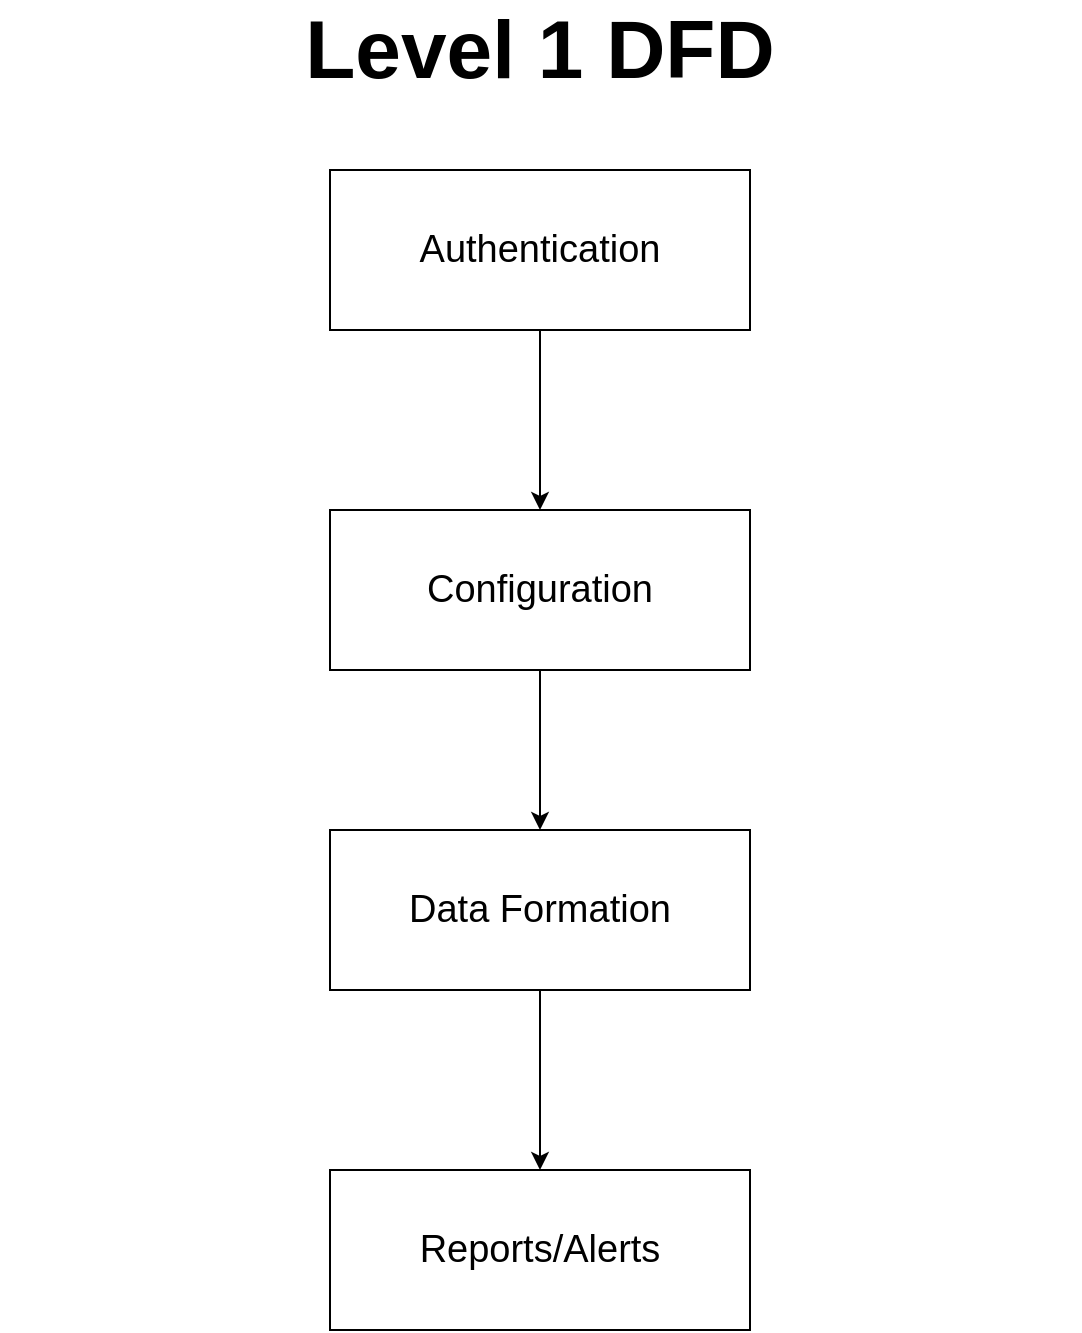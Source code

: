 <mxfile version="12.2.3" type="github" pages="3"><diagram id="sYolEMO7x1bnVBzxHv9_" name="0 level"><mxGraphModel dx="1408" dy="709" grid="1" gridSize="10" guides="1" tooltips="1" connect="1" arrows="1" fold="1" page="1" pageScale="1" pageWidth="1400" pageHeight="850" math="0" shadow="0"><root><mxCell id="Y23teiY9AhrPDLY2uypP-0"/><mxCell id="Y23teiY9AhrPDLY2uypP-1" parent="Y23teiY9AhrPDLY2uypP-0"/><mxCell id="fuQP-IABjERO6TRaUcow-0" style="edgeStyle=orthogonalEdgeStyle;rounded=0;orthogonalLoop=1;jettySize=auto;html=1;entryX=0.5;entryY=0;entryDx=0;entryDy=0;" edge="1" parent="Y23teiY9AhrPDLY2uypP-1" source="fuQP-IABjERO6TRaUcow-1" target="fuQP-IABjERO6TRaUcow-3"><mxGeometry relative="1" as="geometry"/></mxCell><mxCell id="fuQP-IABjERO6TRaUcow-1" value="&lt;font style=&quot;font-size: 19px&quot;&gt;Authentication&lt;/font&gt;" style="rounded=0;whiteSpace=wrap;html=1;" vertex="1" parent="Y23teiY9AhrPDLY2uypP-1"><mxGeometry x="545" y="150" width="210" height="80" as="geometry"/></mxCell><mxCell id="fuQP-IABjERO6TRaUcow-2" style="edgeStyle=orthogonalEdgeStyle;rounded=0;orthogonalLoop=1;jettySize=auto;html=1;entryX=0.5;entryY=0;entryDx=0;entryDy=0;" edge="1" parent="Y23teiY9AhrPDLY2uypP-1" source="fuQP-IABjERO6TRaUcow-3" target="fuQP-IABjERO6TRaUcow-5"><mxGeometry relative="1" as="geometry"/></mxCell><mxCell id="fuQP-IABjERO6TRaUcow-3" value="&lt;font style=&quot;font-size: 19px&quot;&gt;Configuration&lt;/font&gt;" style="rounded=0;whiteSpace=wrap;html=1;" vertex="1" parent="Y23teiY9AhrPDLY2uypP-1"><mxGeometry x="545" y="320" width="210" height="80" as="geometry"/></mxCell><mxCell id="fuQP-IABjERO6TRaUcow-4" style="edgeStyle=orthogonalEdgeStyle;rounded=0;orthogonalLoop=1;jettySize=auto;html=1;" edge="1" parent="Y23teiY9AhrPDLY2uypP-1" source="fuQP-IABjERO6TRaUcow-5" target="fuQP-IABjERO6TRaUcow-6"><mxGeometry relative="1" as="geometry"/></mxCell><mxCell id="fuQP-IABjERO6TRaUcow-5" value="&lt;span style=&quot;font-size: 19px&quot;&gt;Data Formation&lt;/span&gt;" style="rounded=0;whiteSpace=wrap;html=1;" vertex="1" parent="Y23teiY9AhrPDLY2uypP-1"><mxGeometry x="545" y="480" width="210" height="80" as="geometry"/></mxCell><mxCell id="fuQP-IABjERO6TRaUcow-6" value="&lt;span style=&quot;font-size: 19px&quot;&gt;Reports/Alerts&lt;/span&gt;" style="rounded=0;whiteSpace=wrap;html=1;" vertex="1" parent="Y23teiY9AhrPDLY2uypP-1"><mxGeometry x="545" y="650" width="210" height="80" as="geometry"/></mxCell><mxCell id="fuQP-IABjERO6TRaUcow-7" value="&lt;font size=&quot;1&quot;&gt;&lt;b style=&quot;font-size: 41px&quot;&gt;Level 1 DFD&lt;/b&gt;&lt;/font&gt;" style="text;html=1;strokeColor=none;fillColor=none;align=center;verticalAlign=middle;whiteSpace=wrap;rounded=0;" vertex="1" parent="Y23teiY9AhrPDLY2uypP-1"><mxGeometry x="380" y="80" width="540" height="20" as="geometry"/></mxCell></root></mxGraphModel></diagram><diagram id="sIn61dlI7IimTS-FpQdR" name="Level 1"><mxGraphModel dx="1384" dy="758" grid="1" gridSize="12" guides="1" tooltips="1" connect="1" arrows="1" fold="1" page="1" pageScale="1" pageWidth="1400" pageHeight="850" math="0" shadow="1"><root><mxCell id="J1TFB3-C6k2mU7OIHsZn-0"/><mxCell id="J1TFB3-C6k2mU7OIHsZn-1" parent="J1TFB3-C6k2mU7OIHsZn-0"/><mxCell id="g89EgSyE2JbiUygtqpxn-1" style="edgeStyle=orthogonalEdgeStyle;rounded=0;orthogonalLoop=1;jettySize=auto;html=1;entryX=-0.007;entryY=-0.077;entryDx=0;entryDy=0;entryPerimeter=0;" parent="J1TFB3-C6k2mU7OIHsZn-1" source="g89EgSyE2JbiUygtqpxn-0" target="SYWLFK7y2RSN7HpQDPer-1" edge="1"><mxGeometry relative="1" as="geometry"><mxPoint x="360" y="165" as="targetPoint"/></mxGeometry></mxCell><mxCell id="SYWLFK7y2RSN7HpQDPer-8" style="edgeStyle=orthogonalEdgeStyle;rounded=0;orthogonalLoop=1;jettySize=auto;html=1;" parent="J1TFB3-C6k2mU7OIHsZn-1" source="g89EgSyE2JbiUygtqpxn-0" target="SYWLFK7y2RSN7HpQDPer-6" edge="1"><mxGeometry relative="1" as="geometry"/></mxCell><mxCell id="g89EgSyE2JbiUygtqpxn-0" value="Authentication" style="whiteSpace=wrap;html=1;rounded=0;shadow=0;comic=0;labelBackgroundColor=none;strokeWidth=1;fontFamily=Verdana;fontSize=12;align=center;" parent="J1TFB3-C6k2mU7OIHsZn-1" vertex="1"><mxGeometry x="120" y="140" width="120" height="50" as="geometry"/></mxCell><mxCell id="QR2VDmvSfhfrPdsQdksy-2" style="edgeStyle=orthogonalEdgeStyle;rounded=0;orthogonalLoop=1;jettySize=auto;html=1;" parent="J1TFB3-C6k2mU7OIHsZn-1" source="SYWLFK7y2RSN7HpQDPer-0" target="QR2VDmvSfhfrPdsQdksy-3" edge="1"><mxGeometry relative="1" as="geometry"><mxPoint x="510" y="250" as="targetPoint"/></mxGeometry></mxCell><mxCell id="bk3HG6lC0chDed0ZM-xP-0" style="edgeStyle=orthogonalEdgeStyle;rounded=0;orthogonalLoop=1;jettySize=auto;html=1;entryX=-0.033;entryY=0.66;entryDx=0;entryDy=0;entryPerimeter=0;" parent="J1TFB3-C6k2mU7OIHsZn-1" source="SYWLFK7y2RSN7HpQDPer-0" target="QR2VDmvSfhfrPdsQdksy-10" edge="1"><mxGeometry relative="1" as="geometry"/></mxCell><mxCell id="SYWLFK7y2RSN7HpQDPer-0" value="1.0" style="swimlane;html=1;fontStyle=0;childLayout=stackLayout;horizontal=1;startSize=26;fillColor=#e0e0e0;horizontalStack=0;resizeParent=1;resizeLast=0;collapsible=1;marginBottom=0;swimlaneFillColor=#ffffff;align=center;rounded=1;shadow=0;comic=0;labelBackgroundColor=none;strokeWidth=1;fontFamily=Verdana;fontSize=12" parent="J1TFB3-C6k2mU7OIHsZn-1" vertex="1"><mxGeometry x="310" y="141" width="140" height="52" as="geometry"/></mxCell><mxCell id="SYWLFK7y2RSN7HpQDPer-1" value="Admin Login" style="text;html=1;strokeColor=none;fillColor=none;spacingLeft=4;spacingRight=4;whiteSpace=wrap;overflow=hidden;rotatable=0;points=[[0,0.5],[1,0.5]];portConstraint=eastwest;align=center;" parent="SYWLFK7y2RSN7HpQDPer-0" vertex="1"><mxGeometry y="26" width="140" height="26" as="geometry"/></mxCell><mxCell id="SYWLFK7y2RSN7HpQDPer-6" value="1.0" style="swimlane;html=1;fontStyle=0;childLayout=stackLayout;horizontal=1;startSize=26;fillColor=#e0e0e0;horizontalStack=0;resizeParent=1;resizeLast=0;collapsible=1;marginBottom=0;swimlaneFillColor=#ffffff;align=center;rounded=1;shadow=0;comic=0;labelBackgroundColor=none;strokeWidth=1;fontFamily=Verdana;fontSize=12" parent="J1TFB3-C6k2mU7OIHsZn-1" vertex="1"><mxGeometry x="110" y="300" width="140" height="52" as="geometry"/></mxCell><mxCell id="SYWLFK7y2RSN7HpQDPer-7" value="User Login" style="text;html=1;strokeColor=none;fillColor=none;spacingLeft=4;spacingRight=4;whiteSpace=wrap;overflow=hidden;rotatable=0;points=[[0,0.5],[1,0.5]];portConstraint=eastwest;align=center;" parent="SYWLFK7y2RSN7HpQDPer-6" vertex="1"><mxGeometry y="26" width="140" height="26" as="geometry"/></mxCell><mxCell id="QR2VDmvSfhfrPdsQdksy-3" value="1.0" style="swimlane;html=1;fontStyle=0;childLayout=stackLayout;horizontal=1;startSize=26;fillColor=#e0e0e0;horizontalStack=0;resizeParent=1;resizeLast=0;collapsible=1;marginBottom=0;swimlaneFillColor=#ffffff;align=center;rounded=1;shadow=0;comic=0;labelBackgroundColor=none;strokeWidth=1;fontFamily=Verdana;fontSize=12" parent="J1TFB3-C6k2mU7OIHsZn-1" vertex="1"><mxGeometry x="310" y="300" width="140" height="52" as="geometry"/></mxCell><mxCell id="QR2VDmvSfhfrPdsQdksy-4" value="User Registration" style="text;html=1;strokeColor=none;fillColor=none;spacingLeft=4;spacingRight=4;whiteSpace=wrap;overflow=hidden;rotatable=0;points=[[0,0.5],[1,0.5]];portConstraint=eastwest;align=center;" parent="QR2VDmvSfhfrPdsQdksy-3" vertex="1"><mxGeometry y="26" width="140" height="26" as="geometry"/></mxCell><mxCell id="QR2VDmvSfhfrPdsQdksy-14" style="edgeStyle=orthogonalEdgeStyle;rounded=0;orthogonalLoop=1;jettySize=auto;html=1;entryX=0.436;entryY=0.019;entryDx=0;entryDy=0;entryPerimeter=0;" parent="J1TFB3-C6k2mU7OIHsZn-1" source="QR2VDmvSfhfrPdsQdksy-10" target="QR2VDmvSfhfrPdsQdksy-12" edge="1"><mxGeometry relative="1" as="geometry"/></mxCell><mxCell id="cEQWP38SarH9jPw9_mmO-3" style="edgeStyle=orthogonalEdgeStyle;rounded=0;orthogonalLoop=1;jettySize=auto;html=1;entryX=0.5;entryY=0;entryDx=0;entryDy=0;" parent="J1TFB3-C6k2mU7OIHsZn-1" source="QR2VDmvSfhfrPdsQdksy-10" target="cEQWP38SarH9jPw9_mmO-1" edge="1"><mxGeometry relative="1" as="geometry"/></mxCell><mxCell id="QR2VDmvSfhfrPdsQdksy-10" value="Configuration" style="whiteSpace=wrap;html=1;rounded=0;shadow=0;comic=0;labelBackgroundColor=none;strokeWidth=1;fontFamily=Verdana;fontSize=12;align=center;" parent="J1TFB3-C6k2mU7OIHsZn-1" vertex="1"><mxGeometry x="580" y="134" width="120" height="50" as="geometry"/></mxCell><mxCell id="QR2VDmvSfhfrPdsQdksy-12" value="2.0" style="swimlane;html=1;fontStyle=0;childLayout=stackLayout;horizontal=1;startSize=26;fillColor=#e0e0e0;horizontalStack=0;resizeParent=1;resizeLast=0;collapsible=1;marginBottom=0;swimlaneFillColor=#ffffff;align=center;rounded=1;shadow=0;comic=0;labelBackgroundColor=none;strokeWidth=1;fontFamily=Verdana;fontSize=12" parent="J1TFB3-C6k2mU7OIHsZn-1" vertex="1"><mxGeometry x="465" y="300" width="140" height="52" as="geometry"/></mxCell><mxCell id="QR2VDmvSfhfrPdsQdksy-13" value="Sensor Configuration" style="text;html=1;strokeColor=none;fillColor=none;spacingLeft=4;spacingRight=4;whiteSpace=wrap;overflow=hidden;rotatable=0;points=[[0,0.5],[1,0.5]];portConstraint=eastwest;align=center;" parent="QR2VDmvSfhfrPdsQdksy-12" vertex="1"><mxGeometry y="26" width="140" height="26" as="geometry"/></mxCell><mxCell id="zg3dss_BWLeOK4KkQ0tz-6" style="edgeStyle=orthogonalEdgeStyle;rounded=0;orthogonalLoop=1;jettySize=auto;html=1;entryX=0;entryY=0.5;entryDx=0;entryDy=0;" parent="J1TFB3-C6k2mU7OIHsZn-1" source="cEQWP38SarH9jPw9_mmO-1" target="zg3dss_BWLeOK4KkQ0tz-1" edge="1"><mxGeometry relative="1" as="geometry"/></mxCell><mxCell id="cEQWP38SarH9jPw9_mmO-1" value="2.0" style="swimlane;html=1;fontStyle=0;childLayout=stackLayout;horizontal=1;startSize=26;fillColor=#e0e0e0;horizontalStack=0;resizeParent=1;resizeLast=0;collapsible=1;marginBottom=0;swimlaneFillColor=#ffffff;align=center;rounded=1;shadow=0;comic=0;labelBackgroundColor=none;strokeWidth=1;fontFamily=Verdana;fontSize=12" parent="J1TFB3-C6k2mU7OIHsZn-1" vertex="1"><mxGeometry x="620" y="300" width="140" height="52" as="geometry"/></mxCell><mxCell id="cEQWP38SarH9jPw9_mmO-2" value="Configure FTP Details" style="text;html=1;strokeColor=none;fillColor=none;spacingLeft=4;spacingRight=4;whiteSpace=wrap;overflow=hidden;rotatable=0;points=[[0,0.5],[1,0.5]];portConstraint=eastwest;align=center;" parent="cEQWP38SarH9jPw9_mmO-1" vertex="1"><mxGeometry y="26" width="140" height="26" as="geometry"/></mxCell><mxCell id="zg3dss_BWLeOK4KkQ0tz-0" value="Database" style="html=1;rounded=0;shadow=0;comic=0;labelBackgroundColor=none;strokeWidth=2;fontFamily=Verdana;fontSize=12;align=center;shape=mxgraph.ios7ui.horLines;" parent="J1TFB3-C6k2mU7OIHsZn-1" vertex="1"><mxGeometry x="820" y="444" width="135" height="50" as="geometry"/></mxCell><mxCell id="zg3dss_BWLeOK4KkQ0tz-5" style="edgeStyle=orthogonalEdgeStyle;rounded=0;orthogonalLoop=1;jettySize=auto;html=1;" parent="J1TFB3-C6k2mU7OIHsZn-1" source="zg3dss_BWLeOK4KkQ0tz-1" target="zg3dss_BWLeOK4KkQ0tz-3" edge="1"><mxGeometry relative="1" as="geometry"/></mxCell><mxCell id="zg3dss_BWLeOK4KkQ0tz-1" value="Data Formation" style="whiteSpace=wrap;html=1;rounded=0;shadow=0;comic=0;labelBackgroundColor=none;strokeWidth=1;fontFamily=Verdana;fontSize=12;align=center;" parent="J1TFB3-C6k2mU7OIHsZn-1" vertex="1"><mxGeometry x="820" y="140" width="120" height="50" as="geometry"/></mxCell><mxCell id="zg3dss_BWLeOK4KkQ0tz-7" style="edgeStyle=orthogonalEdgeStyle;rounded=0;orthogonalLoop=1;jettySize=auto;html=1;entryX=0.444;entryY=-0.08;entryDx=0;entryDy=0;entryPerimeter=0;" parent="J1TFB3-C6k2mU7OIHsZn-1" source="zg3dss_BWLeOK4KkQ0tz-3" target="zg3dss_BWLeOK4KkQ0tz-0" edge="1"><mxGeometry relative="1" as="geometry"/></mxCell><mxCell id="zg3dss_BWLeOK4KkQ0tz-3" value="3.0" style="swimlane;html=1;fontStyle=0;childLayout=stackLayout;horizontal=1;startSize=26;fillColor=#e0e0e0;horizontalStack=0;resizeParent=1;resizeLast=0;collapsible=1;marginBottom=0;swimlaneFillColor=#ffffff;align=center;rounded=1;shadow=0;comic=0;labelBackgroundColor=none;strokeWidth=1;fontFamily=Verdana;fontSize=12" parent="J1TFB3-C6k2mU7OIHsZn-1" vertex="1"><mxGeometry x="810" y="300" width="140" height="52" as="geometry"/></mxCell><mxCell id="zg3dss_BWLeOK4KkQ0tz-4" value="Validate Data" style="text;html=1;strokeColor=none;fillColor=none;spacingLeft=4;spacingRight=4;whiteSpace=wrap;overflow=hidden;rotatable=0;points=[[0,0.5],[1,0.5]];portConstraint=eastwest;align=center;" parent="zg3dss_BWLeOK4KkQ0tz-3" vertex="1"><mxGeometry y="26" width="140" height="26" as="geometry"/></mxCell><mxCell id="zg3dss_BWLeOK4KkQ0tz-14" style="edgeStyle=orthogonalEdgeStyle;rounded=0;orthogonalLoop=1;jettySize=auto;html=1;entryX=0.5;entryY=0;entryDx=0;entryDy=0;exitX=0.495;exitY=1.017;exitDx=0;exitDy=0;exitPerimeter=0;" parent="J1TFB3-C6k2mU7OIHsZn-1" source="SYWLFK7y2RSN7HpQDPer-7" target="_pN5VBaQS8sLcw82to6x-7" edge="1"><mxGeometry relative="1" as="geometry"><mxPoint x="180.444" y="492.0" as="sourcePoint"/><mxPoint x="180.444" y="580.222" as="targetPoint"/></mxGeometry></mxCell><mxCell id="_pN5VBaQS8sLcw82to6x-1" value="&lt;font size=&quot;1&quot;&gt;&lt;b style=&quot;font-size: 41px&quot;&gt;&amp;nbsp;Level 1 DFD&lt;/b&gt;&lt;/font&gt;" style="text;html=1;strokeColor=none;fillColor=none;align=center;verticalAlign=middle;whiteSpace=wrap;rounded=0;" parent="J1TFB3-C6k2mU7OIHsZn-1" vertex="1"><mxGeometry x="290" y="50" width="540" height="20" as="geometry"/></mxCell><mxCell id="_pN5VBaQS8sLcw82to6x-3" value="4.0" style="swimlane;html=1;fontStyle=0;childLayout=stackLayout;horizontal=1;startSize=26;fillColor=#e0e0e0;horizontalStack=0;resizeParent=1;resizeLast=0;collapsible=1;marginBottom=0;swimlaneFillColor=#ffffff;align=center;rounded=1;shadow=0;comic=0;labelBackgroundColor=none;strokeWidth=1;fontFamily=Verdana;fontSize=12" parent="J1TFB3-C6k2mU7OIHsZn-1" vertex="1"><mxGeometry x="20" y="500" width="140" height="80" as="geometry"/></mxCell><mxCell id="_pN5VBaQS8sLcw82to6x-4" value="Generate Data/Graphical Reports" style="text;html=1;strokeColor=none;fillColor=none;spacingLeft=4;spacingRight=4;whiteSpace=wrap;overflow=hidden;rotatable=0;points=[[0,0.5],[1,0.5]];portConstraint=eastwest;align=center;" parent="_pN5VBaQS8sLcw82to6x-3" vertex="1"><mxGeometry y="26" width="140" height="44" as="geometry"/></mxCell><mxCell id="_pN5VBaQS8sLcw82to6x-10" style="edgeStyle=orthogonalEdgeStyle;rounded=0;orthogonalLoop=1;jettySize=auto;html=1;entryX=0.5;entryY=0;entryDx=0;entryDy=0;" parent="J1TFB3-C6k2mU7OIHsZn-1" source="_pN5VBaQS8sLcw82to6x-7" target="_pN5VBaQS8sLcw82to6x-3" edge="1"><mxGeometry relative="1" as="geometry"/></mxCell><mxCell id="_pN5VBaQS8sLcw82to6x-13" style="edgeStyle=orthogonalEdgeStyle;rounded=0;orthogonalLoop=1;jettySize=auto;html=1;entryX=0.5;entryY=0;entryDx=0;entryDy=0;" parent="J1TFB3-C6k2mU7OIHsZn-1" source="_pN5VBaQS8sLcw82to6x-7" target="_pN5VBaQS8sLcw82to6x-14" edge="1"><mxGeometry relative="1" as="geometry"><mxPoint x="270.444" y="500" as="targetPoint"/></mxGeometry></mxCell><mxCell id="_pN5VBaQS8sLcw82to6x-7" value="Reports/Alerts" style="whiteSpace=wrap;html=1;rounded=0;shadow=0;comic=0;labelBackgroundColor=none;strokeWidth=1;fontFamily=Verdana;fontSize=12;align=center;" parent="J1TFB3-C6k2mU7OIHsZn-1" vertex="1"><mxGeometry x="119" y="394" width="120" height="50" as="geometry"/></mxCell><mxCell id="_pN5VBaQS8sLcw82to6x-14" value="4.0" style="swimlane;html=1;fontStyle=0;childLayout=stackLayout;horizontal=1;startSize=26;fillColor=#e0e0e0;horizontalStack=0;resizeParent=1;resizeLast=0;collapsible=1;marginBottom=0;swimlaneFillColor=#ffffff;align=center;rounded=1;shadow=0;comic=0;labelBackgroundColor=none;strokeWidth=1;fontFamily=Verdana;fontSize=12" parent="J1TFB3-C6k2mU7OIHsZn-1" vertex="1"><mxGeometry x="190" y="500" width="140" height="52" as="geometry"/></mxCell><mxCell id="_pN5VBaQS8sLcw82to6x-15" value="Send Alerts&lt;br&gt;" style="text;html=1;strokeColor=none;fillColor=none;spacingLeft=4;spacingRight=4;whiteSpace=wrap;overflow=hidden;rotatable=0;points=[[0,0.5],[1,0.5]];portConstraint=eastwest;align=center;" parent="_pN5VBaQS8sLcw82to6x-14" vertex="1"><mxGeometry y="26" width="140" height="26" as="geometry"/></mxCell></root></mxGraphModel></diagram><diagram id="sFsw50Fdqp9-GKjRdqXp" name="Level 2"><mxGraphModel dx="2728" dy="1684" grid="1" gridSize="10" guides="1" tooltips="1" connect="1" arrows="1" fold="1" page="1" pageScale="1" pageWidth="1100" pageHeight="850" background="#ffffff" math="0" shadow="1"><root><mxCell id="EVC608q8WLg07DEUOa9_-0"/><mxCell id="EVC608q8WLg07DEUOa9_-1" parent="EVC608q8WLg07DEUOa9_-0"/><mxCell id="P3HUFz4IiGcNQKYqEcid-29" style="edgeStyle=orthogonalEdgeStyle;rounded=0;orthogonalLoop=1;jettySize=auto;html=1;entryX=0.5;entryY=0;entryDx=0;entryDy=0;" edge="1" parent="EVC608q8WLg07DEUOa9_-1" source="P3HUFz4IiGcNQKYqEcid-31" target="P3HUFz4IiGcNQKYqEcid-27"><mxGeometry relative="1" as="geometry"/></mxCell><mxCell id="P3HUFz4IiGcNQKYqEcid-0" style="edgeStyle=orthogonalEdgeStyle;rounded=0;orthogonalLoop=1;jettySize=auto;html=1;entryX=-0.007;entryY=-0.077;entryDx=0;entryDy=0;entryPerimeter=0;" edge="1" parent="EVC608q8WLg07DEUOa9_-1" source="P3HUFz4IiGcNQKYqEcid-2" target="P3HUFz4IiGcNQKYqEcid-6"><mxGeometry relative="1" as="geometry"><mxPoint x="100" y="131" as="targetPoint"/></mxGeometry></mxCell><mxCell id="P3HUFz4IiGcNQKYqEcid-1" style="edgeStyle=orthogonalEdgeStyle;rounded=0;orthogonalLoop=1;jettySize=auto;html=1;" edge="1" parent="EVC608q8WLg07DEUOa9_-1" source="P3HUFz4IiGcNQKYqEcid-2" target="P3HUFz4IiGcNQKYqEcid-7"><mxGeometry relative="1" as="geometry"/></mxCell><mxCell id="ZmhZuqZkHnEJMPe-dlMI-16" value="Authenticate User" style="text;html=1;resizable=0;points=[];align=center;verticalAlign=middle;labelBackgroundColor=#ffffff;" vertex="1" connectable="0" parent="P3HUFz4IiGcNQKYqEcid-1"><mxGeometry x="0.275" y="-1" relative="1" as="geometry"><mxPoint y="1" as="offset"/></mxGeometry></mxCell><mxCell id="P3HUFz4IiGcNQKYqEcid-2" value="Authentication" style="whiteSpace=wrap;html=1;rounded=0;shadow=0;comic=0;labelBackgroundColor=none;strokeWidth=1;fontFamily=Verdana;fontSize=12;align=center;" vertex="1" parent="EVC608q8WLg07DEUOa9_-1"><mxGeometry x="-89" y="108" width="120" height="50" as="geometry"/></mxCell><mxCell id="P3HUFz4IiGcNQKYqEcid-3" style="edgeStyle=orthogonalEdgeStyle;rounded=0;orthogonalLoop=1;jettySize=auto;html=1;" edge="1" parent="EVC608q8WLg07DEUOa9_-1" source="P3HUFz4IiGcNQKYqEcid-5" target="P3HUFz4IiGcNQKYqEcid-9"><mxGeometry relative="1" as="geometry"><mxPoint x="250" y="216" as="targetPoint"/></mxGeometry></mxCell><mxCell id="P3HUFz4IiGcNQKYqEcid-7" value="1.0" style="swimlane;html=1;fontStyle=0;childLayout=stackLayout;horizontal=1;startSize=26;fillColor=#e0e0e0;horizontalStack=0;resizeParent=1;resizeLast=0;collapsible=1;marginBottom=0;swimlaneFillColor=#ffffff;align=center;rounded=1;shadow=0;comic=0;labelBackgroundColor=none;strokeWidth=1;fontFamily=Verdana;fontSize=12" vertex="1" parent="EVC608q8WLg07DEUOa9_-1"><mxGeometry x="-99" y="266" width="140" height="52" as="geometry"/></mxCell><mxCell id="P3HUFz4IiGcNQKYqEcid-8" value="User Login" style="text;html=1;strokeColor=none;fillColor=none;spacingLeft=4;spacingRight=4;whiteSpace=wrap;overflow=hidden;rotatable=0;points=[[0,0.5],[1,0.5]];portConstraint=eastwest;align=center;" vertex="1" parent="P3HUFz4IiGcNQKYqEcid-7"><mxGeometry y="26" width="140" height="26" as="geometry"/></mxCell><mxCell id="iTrmsqe5rhI_hSXVxaZw-18" style="edgeStyle=orthogonalEdgeStyle;rounded=0;orthogonalLoop=1;jettySize=auto;html=1;entryX=0;entryY=0.36;entryDx=0;entryDy=0;entryPerimeter=0;" edge="1" parent="EVC608q8WLg07DEUOa9_-1" source="P3HUFz4IiGcNQKYqEcid-9" target="P3HUFz4IiGcNQKYqEcid-19"><mxGeometry relative="1" as="geometry"><Array as="points"><mxPoint x="120" y="346"/><mxPoint x="235" y="346"/><mxPoint x="235" y="591"/></Array></mxGeometry></mxCell><mxCell id="b23NPFjdzvuDz8rI0_KY-6" value="Insert User data" style="text;html=1;resizable=0;points=[];align=center;verticalAlign=middle;labelBackgroundColor=#ffffff;" vertex="1" connectable="0" parent="iTrmsqe5rhI_hSXVxaZw-18"><mxGeometry x="0.155" y="2" relative="1" as="geometry"><mxPoint x="-16" as="offset"/></mxGeometry></mxCell><mxCell id="P3HUFz4IiGcNQKYqEcid-9" value="1.0" style="swimlane;html=1;fontStyle=0;childLayout=stackLayout;horizontal=1;startSize=26;fillColor=#e0e0e0;horizontalStack=0;resizeParent=1;resizeLast=0;collapsible=1;marginBottom=0;swimlaneFillColor=#ffffff;align=center;rounded=1;shadow=0;comic=0;labelBackgroundColor=none;strokeWidth=1;fontFamily=Verdana;fontSize=12" vertex="1" parent="EVC608q8WLg07DEUOa9_-1"><mxGeometry x="50" y="266" width="140" height="52" as="geometry"/></mxCell><mxCell id="P3HUFz4IiGcNQKYqEcid-10" value="User Registration" style="text;html=1;strokeColor=none;fillColor=none;spacingLeft=4;spacingRight=4;whiteSpace=wrap;overflow=hidden;rotatable=0;points=[[0,0.5],[1,0.5]];portConstraint=eastwest;align=center;" vertex="1" parent="P3HUFz4IiGcNQKYqEcid-9"><mxGeometry y="26" width="140" height="26" as="geometry"/></mxCell><mxCell id="M-Ty7x_YZJ2kua3N7Rs7-18" style="edgeStyle=orthogonalEdgeStyle;rounded=0;orthogonalLoop=1;jettySize=auto;html=1;" edge="1" parent="EVC608q8WLg07DEUOa9_-1" source="P3HUFz4IiGcNQKYqEcid-13" target="M-Ty7x_YZJ2kua3N7Rs7-16"><mxGeometry relative="1" as="geometry"/></mxCell><mxCell id="ZRotxZxnUpY5eVPwpqU2-0" style="edgeStyle=orthogonalEdgeStyle;rounded=0;orthogonalLoop=1;jettySize=auto;html=1;" edge="1" parent="EVC608q8WLg07DEUOa9_-1" source="P3HUFz4IiGcNQKYqEcid-13" target="P3HUFz4IiGcNQKYqEcid-14"><mxGeometry relative="1" as="geometry"/></mxCell><mxCell id="P3HUFz4IiGcNQKYqEcid-13" value="Configuration" style="whiteSpace=wrap;html=1;rounded=0;shadow=0;comic=0;labelBackgroundColor=none;strokeWidth=1;fontFamily=Verdana;fontSize=12;align=center;" vertex="1" parent="EVC608q8WLg07DEUOa9_-1"><mxGeometry x="590" y="108" width="120" height="50" as="geometry"/></mxCell><mxCell id="iTrmsqe5rhI_hSXVxaZw-13" style="edgeStyle=orthogonalEdgeStyle;rounded=0;orthogonalLoop=1;jettySize=auto;html=1;" edge="1" parent="EVC608q8WLg07DEUOa9_-1" source="P3HUFz4IiGcNQKYqEcid-14" target="P3HUFz4IiGcNQKYqEcid-19"><mxGeometry relative="1" as="geometry"><Array as="points"><mxPoint x="1030" y="256"/><mxPoint x="1030" y="830"/><mxPoint x="348" y="830"/></Array></mxGeometry></mxCell><mxCell id="P3HUFz4IiGcNQKYqEcid-14" value="2.0" style="swimlane;html=1;fontStyle=0;childLayout=stackLayout;horizontal=1;startSize=26;fillColor=#e0e0e0;horizontalStack=0;resizeParent=1;resizeLast=0;collapsible=1;marginBottom=0;swimlaneFillColor=#ffffff;align=center;rounded=1;shadow=0;comic=0;labelBackgroundColor=none;strokeWidth=1;fontFamily=Verdana;fontSize=12" vertex="1" parent="EVC608q8WLg07DEUOa9_-1"><mxGeometry x="780" y="230" width="140" height="52" as="geometry"/></mxCell><mxCell id="P3HUFz4IiGcNQKYqEcid-15" value="Sensor Configuration" style="text;html=1;strokeColor=none;fillColor=none;spacingLeft=4;spacingRight=4;whiteSpace=wrap;overflow=hidden;rotatable=0;points=[[0,0.5],[1,0.5]];portConstraint=eastwest;align=center;" vertex="1" parent="P3HUFz4IiGcNQKYqEcid-14"><mxGeometry y="26" width="140" height="26" as="geometry"/></mxCell><mxCell id="b23NPFjdzvuDz8rI0_KY-0" style="edgeStyle=orthogonalEdgeStyle;rounded=0;orthogonalLoop=1;jettySize=auto;html=1;" edge="1" parent="EVC608q8WLg07DEUOa9_-1" source="P3HUFz4IiGcNQKYqEcid-19" target="P3HUFz4IiGcNQKYqEcid-31"><mxGeometry relative="1" as="geometry"><Array as="points"><mxPoint x="100" y="598"/><mxPoint x="100" y="385"/></Array></mxGeometry></mxCell><mxCell id="b23NPFjdzvuDz8rI0_KY-1" style="edgeStyle=orthogonalEdgeStyle;rounded=0;orthogonalLoop=1;jettySize=auto;html=1;entryX=0.5;entryY=0;entryDx=0;entryDy=0;" edge="1" parent="EVC608q8WLg07DEUOa9_-1" source="P3HUFz4IiGcNQKYqEcid-19" target="P3HUFz4IiGcNQKYqEcid-2"><mxGeometry relative="1" as="geometry"><mxPoint x="470" y="598" as="sourcePoint"/><mxPoint x="120" y="86" as="targetPoint"/><Array as="points"><mxPoint x="320" y="846"/><mxPoint x="1070" y="846"/><mxPoint x="1070" y="46"/><mxPoint x="-29" y="46"/></Array></mxGeometry></mxCell><mxCell id="b23NPFjdzvuDz8rI0_KY-5" value="Authenticate Admin Login" style="text;html=1;resizable=0;points=[];align=center;verticalAlign=middle;labelBackgroundColor=#ffffff;" vertex="1" connectable="0" parent="b23NPFjdzvuDz8rI0_KY-1"><mxGeometry x="0.586" y="2" relative="1" as="geometry"><mxPoint as="offset"/></mxGeometry></mxCell><mxCell id="ZmhZuqZkHnEJMPe-dlMI-0" style="edgeStyle=orthogonalEdgeStyle;rounded=0;orthogonalLoop=1;jettySize=auto;html=1;entryX=1;entryY=0.5;entryDx=0;entryDy=0;" edge="1" parent="EVC608q8WLg07DEUOa9_-1" source="P3HUFz4IiGcNQKYqEcid-19" target="P3HUFz4IiGcNQKYqEcid-28"><mxGeometry relative="1" as="geometry"><Array as="points"><mxPoint x="90" y="610"/><mxPoint x="90" y="501"/><mxPoint x="60" y="501"/><mxPoint x="60" y="527"/></Array></mxGeometry></mxCell><mxCell id="ZmhZuqZkHnEJMPe-dlMI-18" value="Fetch data from databse" style="text;html=1;resizable=0;points=[];align=center;verticalAlign=middle;labelBackgroundColor=#ffffff;" vertex="1" connectable="0" parent="ZmhZuqZkHnEJMPe-dlMI-0"><mxGeometry x="-0.565" y="2" relative="1" as="geometry"><mxPoint x="-291" y="-203.5" as="offset"/></mxGeometry></mxCell><mxCell id="P3HUFz4IiGcNQKYqEcid-19" value="Database" style="html=1;rounded=0;shadow=0;comic=0;labelBackgroundColor=none;strokeWidth=2;fontFamily=Verdana;fontSize=12;align=center;shape=mxgraph.ios7ui.horLines;" vertex="1" parent="EVC608q8WLg07DEUOa9_-1"><mxGeometry x="280" y="573" width="135" height="50" as="geometry"/></mxCell><mxCell id="iTrmsqe5rhI_hSXVxaZw-1" style="edgeStyle=orthogonalEdgeStyle;rounded=0;orthogonalLoop=1;jettySize=auto;html=1;" edge="1" parent="EVC608q8WLg07DEUOa9_-1" source="P3HUFz4IiGcNQKYqEcid-21" target="P3HUFz4IiGcNQKYqEcid-23"><mxGeometry relative="1" as="geometry"/></mxCell><mxCell id="b23NPFjdzvuDz8rI0_KY-15" value="Validate FTP Data through Checksum" style="text;html=1;resizable=0;points=[];align=center;verticalAlign=middle;labelBackgroundColor=#ffffff;" vertex="1" connectable="0" parent="iTrmsqe5rhI_hSXVxaZw-1"><mxGeometry x="0.229" y="1" relative="1" as="geometry"><mxPoint x="-1" y="-18" as="offset"/></mxGeometry></mxCell><mxCell id="P3HUFz4IiGcNQKYqEcid-21" value="Data Formation" style="whiteSpace=wrap;html=1;rounded=0;shadow=0;comic=0;labelBackgroundColor=none;strokeWidth=1;fontFamily=Verdana;fontSize=12;align=center;" vertex="1" parent="EVC608q8WLg07DEUOa9_-1"><mxGeometry x="590" y="523" width="120" height="50" as="geometry"/></mxCell><mxCell id="iTrmsqe5rhI_hSXVxaZw-21" style="edgeStyle=orthogonalEdgeStyle;rounded=0;orthogonalLoop=1;jettySize=auto;html=1;" edge="1" parent="EVC608q8WLg07DEUOa9_-1" source="P3HUFz4IiGcNQKYqEcid-23" target="iTrmsqe5rhI_hSXVxaZw-19"><mxGeometry relative="1" as="geometry"/></mxCell><mxCell id="P3HUFz4IiGcNQKYqEcid-23" value="3.0" style="swimlane;html=1;fontStyle=0;childLayout=stackLayout;horizontal=1;startSize=26;fillColor=#e0e0e0;horizontalStack=0;resizeParent=1;resizeLast=0;collapsible=1;marginBottom=0;swimlaneFillColor=#ffffff;align=center;rounded=1;shadow=0;comic=0;labelBackgroundColor=none;strokeWidth=1;fontFamily=Verdana;fontSize=12" vertex="1" parent="EVC608q8WLg07DEUOa9_-1"><mxGeometry x="580" y="656" width="170" height="70" as="geometry"/></mxCell><mxCell id="P3HUFz4IiGcNQKYqEcid-24" value="Validate FTP Data" style="text;html=1;strokeColor=none;fillColor=none;spacingLeft=4;spacingRight=4;whiteSpace=wrap;overflow=hidden;rotatable=0;points=[[0,0.5],[1,0.5]];portConstraint=eastwest;align=center;" vertex="1" parent="P3HUFz4IiGcNQKYqEcid-23"><mxGeometry y="26" width="170" height="44" as="geometry"/></mxCell><mxCell id="P3HUFz4IiGcNQKYqEcid-25" style="edgeStyle=orthogonalEdgeStyle;rounded=0;orthogonalLoop=1;jettySize=auto;html=1;entryX=0.5;entryY=0;entryDx=0;entryDy=0;exitX=0.495;exitY=1.017;exitDx=0;exitDy=0;exitPerimeter=0;" edge="1" parent="EVC608q8WLg07DEUOa9_-1" source="P3HUFz4IiGcNQKYqEcid-8" target="P3HUFz4IiGcNQKYqEcid-31"><mxGeometry relative="1" as="geometry"><mxPoint x="-28.556" y="458.0" as="sourcePoint"/><mxPoint x="-28.556" y="546.222" as="targetPoint"/></mxGeometry></mxCell><mxCell id="P3HUFz4IiGcNQKYqEcid-26" value="&lt;font size=&quot;1&quot;&gt;&lt;b style=&quot;font-size: 41px&quot;&gt;&amp;nbsp;Level 2 DFD&lt;/b&gt;&lt;/font&gt;" style="text;html=1;strokeColor=none;fillColor=none;align=center;verticalAlign=middle;whiteSpace=wrap;rounded=0;" vertex="1" parent="EVC608q8WLg07DEUOa9_-1"><mxGeometry x="130" y="-21" width="540" height="20" as="geometry"/></mxCell><mxCell id="ZmhZuqZkHnEJMPe-dlMI-4" style="edgeStyle=orthogonalEdgeStyle;rounded=0;orthogonalLoop=1;jettySize=auto;html=1;entryX=0.5;entryY=0;entryDx=0;entryDy=0;" edge="1" parent="EVC608q8WLg07DEUOa9_-1" source="P3HUFz4IiGcNQKYqEcid-27" target="ZmhZuqZkHnEJMPe-dlMI-2"><mxGeometry relative="1" as="geometry"><Array as="points"><mxPoint x="-30" y="630"/><mxPoint x="-29" y="630"/></Array></mxGeometry></mxCell><mxCell id="ZmhZuqZkHnEJMPe-dlMI-21" value="Download Reports&lt;br&gt;as set parameter" style="text;html=1;resizable=0;points=[];align=center;verticalAlign=middle;labelBackgroundColor=#ffffff;" vertex="1" connectable="0" parent="ZmhZuqZkHnEJMPe-dlMI-4"><mxGeometry x="0.007" y="25" relative="1" as="geometry"><mxPoint x="-24" y="-6" as="offset"/></mxGeometry></mxCell><mxCell id="P3HUFz4IiGcNQKYqEcid-27" value="4.0" style="swimlane;html=1;fontStyle=0;childLayout=stackLayout;horizontal=1;startSize=26;fillColor=#e0e0e0;horizontalStack=0;resizeParent=1;resizeLast=0;collapsible=1;marginBottom=0;swimlaneFillColor=#ffffff;align=center;rounded=1;shadow=0;comic=0;labelBackgroundColor=none;strokeWidth=1;fontFamily=Verdana;fontSize=12" vertex="1" parent="EVC608q8WLg07DEUOa9_-1"><mxGeometry x="-100" y="478" width="140" height="70" as="geometry"/></mxCell><mxCell id="P3HUFz4IiGcNQKYqEcid-28" value="View Graphical Reports" style="text;html=1;strokeColor=none;fillColor=none;spacingLeft=4;spacingRight=4;whiteSpace=wrap;overflow=hidden;rotatable=0;points=[[0,0.5],[1,0.5]];portConstraint=eastwest;align=center;" vertex="1" parent="P3HUFz4IiGcNQKYqEcid-27"><mxGeometry y="26" width="140" height="44" as="geometry"/></mxCell><mxCell id="ZmhZuqZkHnEJMPe-dlMI-5" style="edgeStyle=orthogonalEdgeStyle;rounded=0;orthogonalLoop=1;jettySize=auto;html=1;entryX=0.429;entryY=0;entryDx=0;entryDy=0;entryPerimeter=0;" edge="1" parent="EVC608q8WLg07DEUOa9_-1" source="P3HUFz4IiGcNQKYqEcid-31" target="ZmhZuqZkHnEJMPe-dlMI-6"><mxGeometry relative="1" as="geometry"><mxPoint x="-310" y="456" as="targetPoint"/><Array as="points"><mxPoint x="-190" y="384"/></Array></mxGeometry></mxCell><mxCell id="P3HUFz4IiGcNQKYqEcid-31" value="Reports/Alerts" style="whiteSpace=wrap;html=1;rounded=0;shadow=0;comic=0;labelBackgroundColor=none;strokeWidth=1;fontFamily=Verdana;fontSize=12;align=center;" vertex="1" parent="EVC608q8WLg07DEUOa9_-1"><mxGeometry x="-89" y="360" width="120" height="50" as="geometry"/></mxCell><mxCell id="P3HUFz4IiGcNQKYqEcid-32" value="4.1" style="swimlane;html=1;fontStyle=0;childLayout=stackLayout;horizontal=1;startSize=26;fillColor=#e0e0e0;horizontalStack=0;resizeParent=1;resizeLast=0;collapsible=1;marginBottom=0;swimlaneFillColor=#ffffff;align=center;rounded=1;shadow=0;comic=0;labelBackgroundColor=none;strokeWidth=1;fontFamily=Verdana;fontSize=12" vertex="1" parent="EVC608q8WLg07DEUOa9_-1"><mxGeometry x="-100" y="790" width="140" height="52" as="geometry"/></mxCell><mxCell id="P3HUFz4IiGcNQKYqEcid-33" value="Send Alerts&lt;br&gt;" style="text;html=1;strokeColor=none;fillColor=none;spacingLeft=4;spacingRight=4;whiteSpace=wrap;overflow=hidden;rotatable=0;points=[[0,0.5],[1,0.5]];portConstraint=eastwest;align=center;" vertex="1" parent="P3HUFz4IiGcNQKYqEcid-32"><mxGeometry y="26" width="140" height="26" as="geometry"/></mxCell><mxCell id="iTrmsqe5rhI_hSXVxaZw-17" style="edgeStyle=orthogonalEdgeStyle;rounded=0;orthogonalLoop=1;jettySize=auto;html=1;entryX=0.2;entryY=-0.06;entryDx=0;entryDy=0;entryPerimeter=0;" edge="1" parent="EVC608q8WLg07DEUOa9_-1" source="M-Ty7x_YZJ2kua3N7Rs7-0" target="P3HUFz4IiGcNQKYqEcid-19"><mxGeometry relative="1" as="geometry"/></mxCell><mxCell id="b23NPFjdzvuDz8rI0_KY-7" value="Add Station Details" style="text;html=1;resizable=0;points=[];align=center;verticalAlign=middle;labelBackgroundColor=#ffffff;" vertex="1" connectable="0" parent="iTrmsqe5rhI_hSXVxaZw-17"><mxGeometry x="-0.859" relative="1" as="geometry"><mxPoint x="10" y="-127" as="offset"/></mxGeometry></mxCell><mxCell id="b23NPFjdzvuDz8rI0_KY-12" value="Insert Station Data" style="text;html=1;resizable=0;points=[];align=center;verticalAlign=middle;labelBackgroundColor=#ffffff;" vertex="1" connectable="0" parent="iTrmsqe5rhI_hSXVxaZw-17"><mxGeometry x="-0.796" y="2" relative="1" as="geometry"><mxPoint x="18" y="-2.5" as="offset"/></mxGeometry></mxCell><mxCell id="M-Ty7x_YZJ2kua3N7Rs7-0" value="1.0" style="swimlane;html=1;fontStyle=0;childLayout=stackLayout;horizontal=1;startSize=26;fillColor=#e0e0e0;horizontalStack=0;resizeParent=1;resizeLast=0;collapsible=1;marginBottom=0;swimlaneFillColor=#ffffff;align=center;rounded=1;shadow=0;comic=0;labelBackgroundColor=none;strokeWidth=1;fontFamily=Verdana;fontSize=12" vertex="1" parent="EVC608q8WLg07DEUOa9_-1"><mxGeometry x="200" y="271" width="140" height="52" as="geometry"/></mxCell><mxCell id="M-Ty7x_YZJ2kua3N7Rs7-1" value="Add Station" style="text;html=1;strokeColor=none;fillColor=none;spacingLeft=4;spacingRight=4;whiteSpace=wrap;overflow=hidden;rotatable=0;points=[[0,0.5],[1,0.5]];portConstraint=eastwest;align=center;" vertex="1" parent="M-Ty7x_YZJ2kua3N7Rs7-0"><mxGeometry y="26" width="140" height="26" as="geometry"/></mxCell><mxCell id="M-Ty7x_YZJ2kua3N7Rs7-3" value="" style="group" vertex="1" connectable="0" parent="EVC608q8WLg07DEUOa9_-1"><mxGeometry x="50" y="107" width="140" height="52" as="geometry"/></mxCell><mxCell id="P3HUFz4IiGcNQKYqEcid-5" value="1.0" style="swimlane;html=1;fontStyle=0;childLayout=stackLayout;horizontal=1;startSize=26;fillColor=#e0e0e0;horizontalStack=0;resizeParent=1;resizeLast=0;collapsible=1;marginBottom=0;swimlaneFillColor=#ffffff;align=center;rounded=1;shadow=0;comic=0;labelBackgroundColor=none;strokeWidth=1;fontFamily=Verdana;fontSize=12" vertex="1" parent="M-Ty7x_YZJ2kua3N7Rs7-3"><mxGeometry width="140" height="52" as="geometry"/></mxCell><mxCell id="P3HUFz4IiGcNQKYqEcid-6" value="Admin Login" style="text;html=1;strokeColor=none;fillColor=none;spacingLeft=4;spacingRight=4;whiteSpace=wrap;overflow=hidden;rotatable=0;points=[[0,0.5],[1,0.5]];portConstraint=eastwest;align=center;" vertex="1" parent="P3HUFz4IiGcNQKYqEcid-5"><mxGeometry y="26" width="140" height="26" as="geometry"/></mxCell><mxCell id="M-Ty7x_YZJ2kua3N7Rs7-5" style="edgeStyle=orthogonalEdgeStyle;rounded=0;orthogonalLoop=1;jettySize=auto;html=1;entryX=0.5;entryY=0;entryDx=0;entryDy=0;" edge="1" parent="EVC608q8WLg07DEUOa9_-1" source="P3HUFz4IiGcNQKYqEcid-5" target="M-Ty7x_YZJ2kua3N7Rs7-0"><mxGeometry relative="1" as="geometry"/></mxCell><mxCell id="iTrmsqe5rhI_hSXVxaZw-16" style="edgeStyle=orthogonalEdgeStyle;rounded=0;orthogonalLoop=1;jettySize=auto;html=1;" edge="1" parent="EVC608q8WLg07DEUOa9_-1" source="M-Ty7x_YZJ2kua3N7Rs7-7" target="P3HUFz4IiGcNQKYqEcid-19"><mxGeometry relative="1" as="geometry"/></mxCell><mxCell id="b23NPFjdzvuDz8rI0_KY-8" value="Insert Sensors" style="text;html=1;resizable=0;points=[];align=center;verticalAlign=middle;labelBackgroundColor=#ffffff;" vertex="1" connectable="0" parent="iTrmsqe5rhI_hSXVxaZw-16"><mxGeometry x="-0.809" y="-1" relative="1" as="geometry"><mxPoint as="offset"/></mxGeometry></mxCell><mxCell id="b23NPFjdzvuDz8rI0_KY-10" style="edgeStyle=orthogonalEdgeStyle;rounded=0;orthogonalLoop=1;jettySize=auto;html=1;entryX=0.25;entryY=1;entryDx=0;entryDy=0;" edge="1" parent="EVC608q8WLg07DEUOa9_-1" source="M-Ty7x_YZJ2kua3N7Rs7-7" target="M-Ty7x_YZJ2kua3N7Rs7-11"><mxGeometry relative="1" as="geometry"><mxPoint x="425" y="346" as="targetPoint"/><Array as="points"><mxPoint x="450" y="402"/><mxPoint x="450" y="366"/><mxPoint x="435" y="366"/></Array></mxGeometry></mxCell><mxCell id="M-Ty7x_YZJ2kua3N7Rs7-7" value="1.0" style="swimlane;html=1;fontStyle=0;childLayout=stackLayout;horizontal=1;startSize=26;fillColor=#e0e0e0;horizontalStack=0;resizeParent=1;resizeLast=0;collapsible=1;marginBottom=0;swimlaneFillColor=#ffffff;align=center;rounded=1;shadow=0;comic=0;labelBackgroundColor=none;strokeWidth=1;fontFamily=Verdana;fontSize=12" vertex="1" parent="EVC608q8WLg07DEUOa9_-1"><mxGeometry x="290" y="376" width="140" height="52" as="geometry"/></mxCell><mxCell id="M-Ty7x_YZJ2kua3N7Rs7-8" value="Add Sensors" style="text;html=1;strokeColor=none;fillColor=none;spacingLeft=4;spacingRight=4;whiteSpace=wrap;overflow=hidden;rotatable=0;points=[[0,0.5],[1,0.5]];portConstraint=eastwest;align=center;" vertex="1" parent="M-Ty7x_YZJ2kua3N7Rs7-7"><mxGeometry y="26" width="140" height="26" as="geometry"/></mxCell><mxCell id="M-Ty7x_YZJ2kua3N7Rs7-10" style="edgeStyle=orthogonalEdgeStyle;rounded=0;orthogonalLoop=1;jettySize=auto;html=1;" edge="1" parent="EVC608q8WLg07DEUOa9_-1" source="P3HUFz4IiGcNQKYqEcid-5" target="M-Ty7x_YZJ2kua3N7Rs7-7"><mxGeometry relative="1" as="geometry"/></mxCell><mxCell id="iTrmsqe5rhI_hSXVxaZw-15" style="edgeStyle=orthogonalEdgeStyle;rounded=0;orthogonalLoop=1;jettySize=auto;html=1;entryX=0.919;entryY=-0.06;entryDx=0;entryDy=0;entryPerimeter=0;" edge="1" parent="EVC608q8WLg07DEUOa9_-1" source="M-Ty7x_YZJ2kua3N7Rs7-11" target="P3HUFz4IiGcNQKYqEcid-19"><mxGeometry relative="1" as="geometry"/></mxCell><mxCell id="b23NPFjdzvuDz8rI0_KY-11" value="Insert Sensor Parameter" style="text;html=1;resizable=0;points=[];align=center;verticalAlign=middle;labelBackgroundColor=#ffffff;" vertex="1" connectable="0" parent="iTrmsqe5rhI_hSXVxaZw-15"><mxGeometry x="-0.212" y="-20" relative="1" as="geometry"><mxPoint x="30" y="-21" as="offset"/></mxGeometry></mxCell><mxCell id="M-Ty7x_YZJ2kua3N7Rs7-11" value="1.0" style="swimlane;html=1;fontStyle=0;childLayout=stackLayout;horizontal=1;startSize=26;fillColor=#e0e0e0;horizontalStack=0;resizeParent=1;resizeLast=0;collapsible=1;marginBottom=0;swimlaneFillColor=#ffffff;align=center;rounded=1;shadow=0;comic=0;labelBackgroundColor=none;strokeWidth=1;fontFamily=Verdana;fontSize=12" vertex="1" parent="EVC608q8WLg07DEUOa9_-1"><mxGeometry x="400" y="271" width="140" height="68" as="geometry"/></mxCell><mxCell id="M-Ty7x_YZJ2kua3N7Rs7-12" value="Add Parameter in Sensor" style="text;html=1;strokeColor=none;fillColor=none;spacingLeft=4;spacingRight=4;whiteSpace=wrap;overflow=hidden;rotatable=0;points=[[0,0.5],[1,0.5]];portConstraint=eastwest;align=center;" vertex="1" parent="M-Ty7x_YZJ2kua3N7Rs7-11"><mxGeometry y="26" width="140" height="34" as="geometry"/></mxCell><mxCell id="M-Ty7x_YZJ2kua3N7Rs7-15" style="edgeStyle=orthogonalEdgeStyle;rounded=0;orthogonalLoop=1;jettySize=auto;html=1;entryX=0;entryY=0.5;entryDx=0;entryDy=0;" edge="1" parent="EVC608q8WLg07DEUOa9_-1" source="P3HUFz4IiGcNQKYqEcid-5" target="P3HUFz4IiGcNQKYqEcid-13"><mxGeometry relative="1" as="geometry"><mxPoint x="620" y="133" as="targetPoint"/></mxGeometry></mxCell><mxCell id="b23NPFjdzvuDz8rI0_KY-3" value="Configure FTP Details and Sensor" style="text;html=1;resizable=0;points=[];align=center;verticalAlign=middle;labelBackgroundColor=#ffffff;" vertex="1" connectable="0" parent="M-Ty7x_YZJ2kua3N7Rs7-15"><mxGeometry x="-0.345" relative="1" as="geometry"><mxPoint x="141" y="-3" as="offset"/></mxGeometry></mxCell><mxCell id="M-Ty7x_YZJ2kua3N7Rs7-21" style="edgeStyle=orthogonalEdgeStyle;rounded=0;orthogonalLoop=1;jettySize=auto;html=1;" edge="1" parent="EVC608q8WLg07DEUOa9_-1" source="M-Ty7x_YZJ2kua3N7Rs7-16" target="M-Ty7x_YZJ2kua3N7Rs7-19"><mxGeometry relative="1" as="geometry"/></mxCell><mxCell id="b23NPFjdzvuDz8rI0_KY-13" value="Connect to the Station FTP data GSM/GPRS" style="text;html=1;resizable=0;points=[];align=center;verticalAlign=middle;labelBackgroundColor=#ffffff;" vertex="1" connectable="0" parent="M-Ty7x_YZJ2kua3N7Rs7-21"><mxGeometry x="-0.55" y="4" relative="1" as="geometry"><mxPoint x="-4" y="-134" as="offset"/></mxGeometry></mxCell><mxCell id="b23NPFjdzvuDz8rI0_KY-14" value="Fetch FTP data" style="text;html=1;resizable=0;points=[];align=center;verticalAlign=middle;labelBackgroundColor=#ffffff;" vertex="1" connectable="0" parent="M-Ty7x_YZJ2kua3N7Rs7-21"><mxGeometry x="-0.253" y="2" relative="1" as="geometry"><mxPoint as="offset"/></mxGeometry></mxCell><mxCell id="M-Ty7x_YZJ2kua3N7Rs7-22" value="" style="group" vertex="1" connectable="0" parent="EVC608q8WLg07DEUOa9_-1"><mxGeometry x="590" y="230" width="140" height="68" as="geometry"/></mxCell><mxCell id="M-Ty7x_YZJ2kua3N7Rs7-16" value="2.0" style="swimlane;html=1;fontStyle=0;childLayout=stackLayout;horizontal=1;startSize=26;fillColor=#e0e0e0;horizontalStack=0;resizeParent=1;resizeLast=0;collapsible=1;marginBottom=0;swimlaneFillColor=#ffffff;align=center;rounded=1;shadow=0;comic=0;labelBackgroundColor=none;strokeWidth=1;fontFamily=Verdana;fontSize=12" vertex="1" parent="M-Ty7x_YZJ2kua3N7Rs7-22"><mxGeometry x="-10" width="140" height="68" as="geometry"/></mxCell><mxCell id="M-Ty7x_YZJ2kua3N7Rs7-17" value="Configure FTP Details" style="text;html=1;strokeColor=none;fillColor=none;spacingLeft=4;spacingRight=4;whiteSpace=wrap;overflow=hidden;rotatable=0;points=[[0,0.5],[1,0.5]];portConstraint=eastwest;align=center;" vertex="1" parent="M-Ty7x_YZJ2kua3N7Rs7-16"><mxGeometry y="26" width="140" height="34" as="geometry"/></mxCell><mxCell id="M-Ty7x_YZJ2kua3N7Rs7-23" value="" style="group" vertex="1" connectable="0" parent="EVC608q8WLg07DEUOa9_-1"><mxGeometry x="580" y="397" width="140" height="68" as="geometry"/></mxCell><mxCell id="M-Ty7x_YZJ2kua3N7Rs7-19" value="2.1" style="swimlane;html=1;fontStyle=0;childLayout=stackLayout;horizontal=1;startSize=26;fillColor=#e0e0e0;horizontalStack=0;resizeParent=1;resizeLast=0;collapsible=1;marginBottom=0;swimlaneFillColor=#ffffff;align=center;rounded=1;shadow=0;comic=0;labelBackgroundColor=none;strokeWidth=1;fontFamily=Verdana;fontSize=12" vertex="1" parent="M-Ty7x_YZJ2kua3N7Rs7-23"><mxGeometry width="140" height="68" as="geometry"/></mxCell><mxCell id="M-Ty7x_YZJ2kua3N7Rs7-20" value="Fetch Data from FTP server" style="text;html=1;strokeColor=none;fillColor=none;spacingLeft=4;spacingRight=4;whiteSpace=wrap;overflow=hidden;rotatable=0;points=[[0,0.5],[1,0.5]];portConstraint=eastwest;align=center;" vertex="1" parent="M-Ty7x_YZJ2kua3N7Rs7-19"><mxGeometry y="26" width="140" height="34" as="geometry"/></mxCell><mxCell id="iTrmsqe5rhI_hSXVxaZw-0" style="edgeStyle=orthogonalEdgeStyle;rounded=0;orthogonalLoop=1;jettySize=auto;html=1;" edge="1" parent="EVC608q8WLg07DEUOa9_-1" source="M-Ty7x_YZJ2kua3N7Rs7-19" target="P3HUFz4IiGcNQKYqEcid-21"><mxGeometry relative="1" as="geometry"/></mxCell><mxCell id="b23NPFjdzvuDz8rI0_KY-18" style="edgeStyle=orthogonalEdgeStyle;rounded=0;orthogonalLoop=1;jettySize=auto;html=1;entryX=-0.036;entryY=0.115;entryDx=0;entryDy=0;entryPerimeter=0;" edge="1" parent="EVC608q8WLg07DEUOa9_-1" source="iTrmsqe5rhI_hSXVxaZw-19" target="b23NPFjdzvuDz8rI0_KY-17"><mxGeometry relative="1" as="geometry"/></mxCell><mxCell id="ZmhZuqZkHnEJMPe-dlMI-23" style="edgeStyle=orthogonalEdgeStyle;rounded=0;orthogonalLoop=1;jettySize=auto;html=1;" edge="1" parent="EVC608q8WLg07DEUOa9_-1" source="iTrmsqe5rhI_hSXVxaZw-19" target="P3HUFz4IiGcNQKYqEcid-19"><mxGeometry relative="1" as="geometry"><mxPoint x="350" y="772.0" as="targetPoint"/><Array as="points"><mxPoint x="370" y="772"/></Array></mxGeometry></mxCell><mxCell id="ZmhZuqZkHnEJMPe-dlMI-24" value="Insert valid data into database" style="text;html=1;resizable=0;points=[];align=center;verticalAlign=middle;labelBackgroundColor=#ffffff;" vertex="1" connectable="0" parent="ZmhZuqZkHnEJMPe-dlMI-23"><mxGeometry x="-0.47" y="-1" relative="1" as="geometry"><mxPoint as="offset"/></mxGeometry></mxCell><mxCell id="b23NPFjdzvuDz8rI0_KY-19" style="edgeStyle=orthogonalEdgeStyle;rounded=0;orthogonalLoop=1;jettySize=auto;html=1;" edge="1" parent="EVC608q8WLg07DEUOa9_-1" source="b23NPFjdzvuDz8rI0_KY-16" target="P3HUFz4IiGcNQKYqEcid-19"><mxGeometry relative="1" as="geometry"><Array as="points"><mxPoint x="920" y="810"/><mxPoint x="388" y="810"/></Array></mxGeometry></mxCell><mxCell id="b23NPFjdzvuDz8rI0_KY-20" value="Insert invalid data for log" style="text;html=1;resizable=0;points=[];align=center;verticalAlign=middle;labelBackgroundColor=#ffffff;" vertex="1" connectable="0" parent="b23NPFjdzvuDz8rI0_KY-19"><mxGeometry x="-0.391" relative="1" as="geometry"><mxPoint as="offset"/></mxGeometry></mxCell><mxCell id="b23NPFjdzvuDz8rI0_KY-16" value="3.2" style="swimlane;html=1;fontStyle=0;childLayout=stackLayout;horizontal=1;startSize=26;fillColor=#e0e0e0;horizontalStack=0;resizeParent=1;resizeLast=0;collapsible=1;marginBottom=0;swimlaneFillColor=#ffffff;align=center;rounded=1;shadow=0;comic=0;labelBackgroundColor=none;strokeWidth=1;fontFamily=Verdana;fontSize=12" vertex="1" parent="EVC608q8WLg07DEUOa9_-1"><mxGeometry x="850" y="702" width="140" height="70" as="geometry"/></mxCell><mxCell id="b23NPFjdzvuDz8rI0_KY-17" value="Create file for Invalid Records" style="text;html=1;strokeColor=none;fillColor=none;spacingLeft=4;spacingRight=4;whiteSpace=wrap;overflow=hidden;rotatable=0;points=[[0,0.5],[1,0.5]];portConstraint=eastwest;align=center;" vertex="1" parent="b23NPFjdzvuDz8rI0_KY-16"><mxGeometry y="26" width="140" height="34" as="geometry"/></mxCell><mxCell id="ZmhZuqZkHnEJMPe-dlMI-11" style="edgeStyle=orthogonalEdgeStyle;rounded=0;orthogonalLoop=1;jettySize=auto;html=1;entryX=0.5;entryY=0;entryDx=0;entryDy=0;" edge="1" parent="EVC608q8WLg07DEUOa9_-1" source="ZmhZuqZkHnEJMPe-dlMI-2" target="P3HUFz4IiGcNQKYqEcid-32"><mxGeometry relative="1" as="geometry"/></mxCell><mxCell id="ZmhZuqZkHnEJMPe-dlMI-2" value="4.1" style="swimlane;html=1;fontStyle=0;childLayout=stackLayout;horizontal=1;startSize=26;fillColor=#e0e0e0;horizontalStack=0;resizeParent=1;resizeLast=0;collapsible=1;marginBottom=0;swimlaneFillColor=#ffffff;align=center;rounded=1;shadow=0;comic=0;labelBackgroundColor=none;strokeWidth=1;fontFamily=Verdana;fontSize=12" vertex="1" parent="EVC608q8WLg07DEUOa9_-1"><mxGeometry x="-100" y="638" width="140" height="70" as="geometry"/></mxCell><mxCell id="ZmhZuqZkHnEJMPe-dlMI-3" value="Download Graphical Reports" style="text;html=1;strokeColor=none;fillColor=none;spacingLeft=4;spacingRight=4;whiteSpace=wrap;overflow=hidden;rotatable=0;points=[[0,0.5],[1,0.5]];portConstraint=eastwest;align=center;" vertex="1" parent="ZmhZuqZkHnEJMPe-dlMI-2"><mxGeometry y="26" width="140" height="44" as="geometry"/></mxCell><mxCell id="ZmhZuqZkHnEJMPe-dlMI-15" style="edgeStyle=orthogonalEdgeStyle;rounded=0;orthogonalLoop=1;jettySize=auto;html=1;" edge="1" parent="EVC608q8WLg07DEUOa9_-1" source="ZmhZuqZkHnEJMPe-dlMI-6" target="ZmhZuqZkHnEJMPe-dlMI-13"><mxGeometry relative="1" as="geometry"/></mxCell><mxCell id="ZmhZuqZkHnEJMPe-dlMI-6" value="4.0" style="swimlane;html=1;fontStyle=0;childLayout=stackLayout;horizontal=1;startSize=26;fillColor=#e0e0e0;horizontalStack=0;resizeParent=1;resizeLast=0;collapsible=1;marginBottom=0;swimlaneFillColor=#ffffff;align=center;rounded=1;shadow=0;comic=0;labelBackgroundColor=none;strokeWidth=1;fontFamily=Verdana;fontSize=12" vertex="1" parent="EVC608q8WLg07DEUOa9_-1"><mxGeometry x="-250" y="588" width="140" height="70" as="geometry"/></mxCell><mxCell id="ZmhZuqZkHnEJMPe-dlMI-7" value="View Data Reports" style="text;html=1;strokeColor=none;fillColor=none;spacingLeft=4;spacingRight=4;whiteSpace=wrap;overflow=hidden;rotatable=0;points=[[0,0.5],[1,0.5]];portConstraint=eastwest;align=center;" vertex="1" parent="ZmhZuqZkHnEJMPe-dlMI-6"><mxGeometry y="26" width="140" height="44" as="geometry"/></mxCell><mxCell id="ZmhZuqZkHnEJMPe-dlMI-13" value="4.0" style="swimlane;html=1;fontStyle=0;childLayout=stackLayout;horizontal=1;startSize=26;fillColor=#e0e0e0;horizontalStack=0;resizeParent=1;resizeLast=0;collapsible=1;marginBottom=0;swimlaneFillColor=#ffffff;align=center;rounded=1;shadow=0;comic=0;labelBackgroundColor=none;strokeWidth=1;fontFamily=Verdana;fontSize=12" vertex="1" parent="EVC608q8WLg07DEUOa9_-1"><mxGeometry x="-239" y="720" width="140" height="52" as="geometry"/></mxCell><mxCell id="ZmhZuqZkHnEJMPe-dlMI-14" value="Send Alerts&lt;br&gt;" style="text;html=1;strokeColor=none;fillColor=none;spacingLeft=4;spacingRight=4;whiteSpace=wrap;overflow=hidden;rotatable=0;points=[[0,0.5],[1,0.5]];portConstraint=eastwest;align=center;" vertex="1" parent="ZmhZuqZkHnEJMPe-dlMI-13"><mxGeometry y="26" width="140" height="26" as="geometry"/></mxCell><mxCell id="2_6-84CKPs7PrRZhQYTk-61" value="" style="group" vertex="1" connectable="0" parent="EVC608q8WLg07DEUOa9_-1"><mxGeometry x="590" y="746" width="140" height="52" as="geometry"/></mxCell><mxCell id="iTrmsqe5rhI_hSXVxaZw-19" value="3.1" style="swimlane;html=1;fontStyle=0;childLayout=stackLayout;horizontal=1;startSize=26;fillColor=#e0e0e0;horizontalStack=0;resizeParent=1;resizeLast=0;collapsible=1;marginBottom=0;swimlaneFillColor=#ffffff;align=center;rounded=1;shadow=0;comic=0;labelBackgroundColor=none;strokeWidth=1;fontFamily=Verdana;fontSize=12" vertex="1" parent="2_6-84CKPs7PrRZhQYTk-61"><mxGeometry width="140" height="52" as="geometry"/></mxCell><mxCell id="iTrmsqe5rhI_hSXVxaZw-20" value="Format FTP Data" style="text;html=1;strokeColor=none;fillColor=none;spacingLeft=4;spacingRight=4;whiteSpace=wrap;overflow=hidden;rotatable=0;points=[[0,0.5],[1,0.5]];portConstraint=eastwest;align=center;" vertex="1" parent="iTrmsqe5rhI_hSXVxaZw-19"><mxGeometry y="26" width="140" height="26" as="geometry"/></mxCell></root></mxGraphModel></diagram></mxfile>